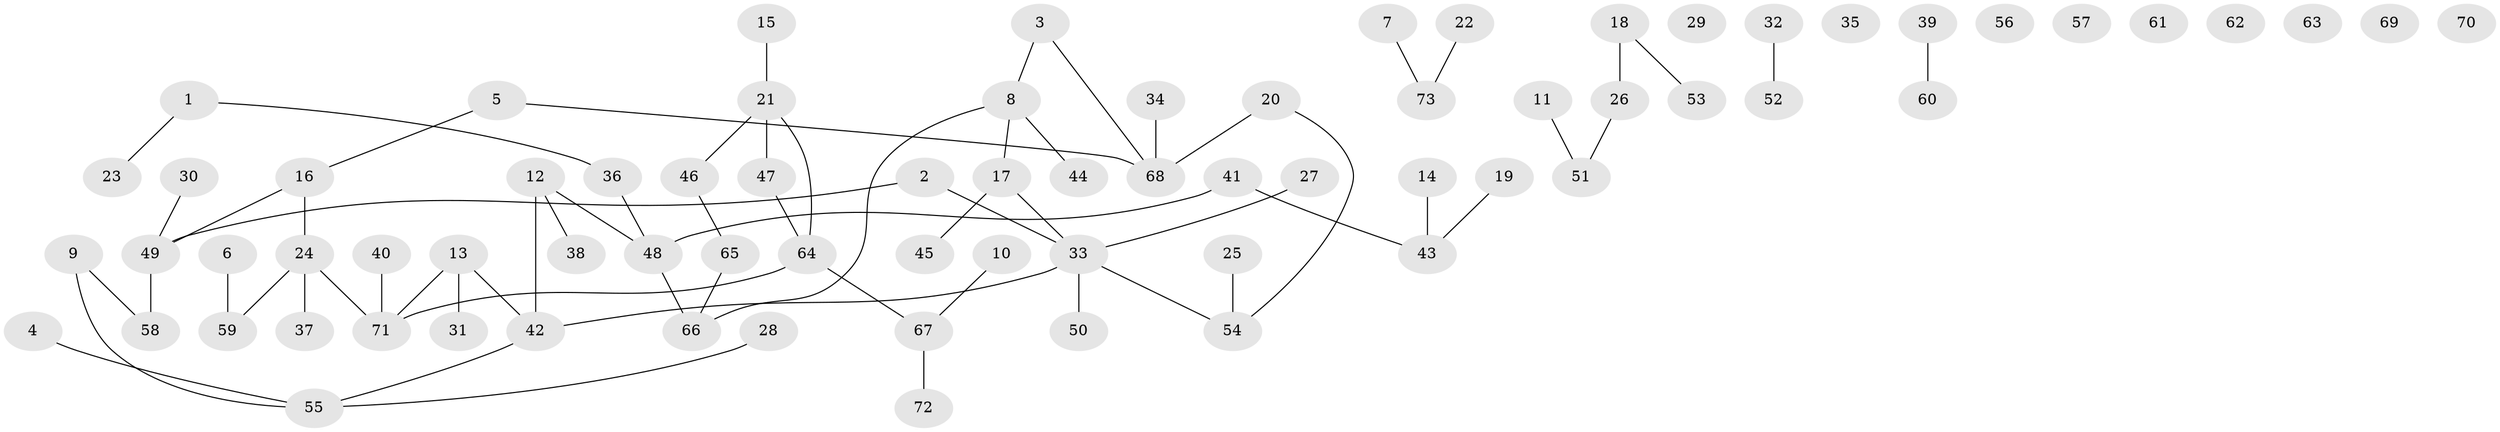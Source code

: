 // Generated by graph-tools (version 1.1) at 2025/25/03/09/25 03:25:18]
// undirected, 73 vertices, 66 edges
graph export_dot {
graph [start="1"]
  node [color=gray90,style=filled];
  1;
  2;
  3;
  4;
  5;
  6;
  7;
  8;
  9;
  10;
  11;
  12;
  13;
  14;
  15;
  16;
  17;
  18;
  19;
  20;
  21;
  22;
  23;
  24;
  25;
  26;
  27;
  28;
  29;
  30;
  31;
  32;
  33;
  34;
  35;
  36;
  37;
  38;
  39;
  40;
  41;
  42;
  43;
  44;
  45;
  46;
  47;
  48;
  49;
  50;
  51;
  52;
  53;
  54;
  55;
  56;
  57;
  58;
  59;
  60;
  61;
  62;
  63;
  64;
  65;
  66;
  67;
  68;
  69;
  70;
  71;
  72;
  73;
  1 -- 23;
  1 -- 36;
  2 -- 33;
  2 -- 49;
  3 -- 8;
  3 -- 68;
  4 -- 55;
  5 -- 16;
  5 -- 68;
  6 -- 59;
  7 -- 73;
  8 -- 17;
  8 -- 44;
  8 -- 66;
  9 -- 55;
  9 -- 58;
  10 -- 67;
  11 -- 51;
  12 -- 38;
  12 -- 42;
  12 -- 48;
  13 -- 31;
  13 -- 42;
  13 -- 71;
  14 -- 43;
  15 -- 21;
  16 -- 24;
  16 -- 49;
  17 -- 33;
  17 -- 45;
  18 -- 26;
  18 -- 53;
  19 -- 43;
  20 -- 54;
  20 -- 68;
  21 -- 46;
  21 -- 47;
  21 -- 64;
  22 -- 73;
  24 -- 37;
  24 -- 59;
  24 -- 71;
  25 -- 54;
  26 -- 51;
  27 -- 33;
  28 -- 55;
  30 -- 49;
  32 -- 52;
  33 -- 42;
  33 -- 50;
  33 -- 54;
  34 -- 68;
  36 -- 48;
  39 -- 60;
  40 -- 71;
  41 -- 43;
  41 -- 48;
  42 -- 55;
  46 -- 65;
  47 -- 64;
  48 -- 66;
  49 -- 58;
  64 -- 67;
  64 -- 71;
  65 -- 66;
  67 -- 72;
}
